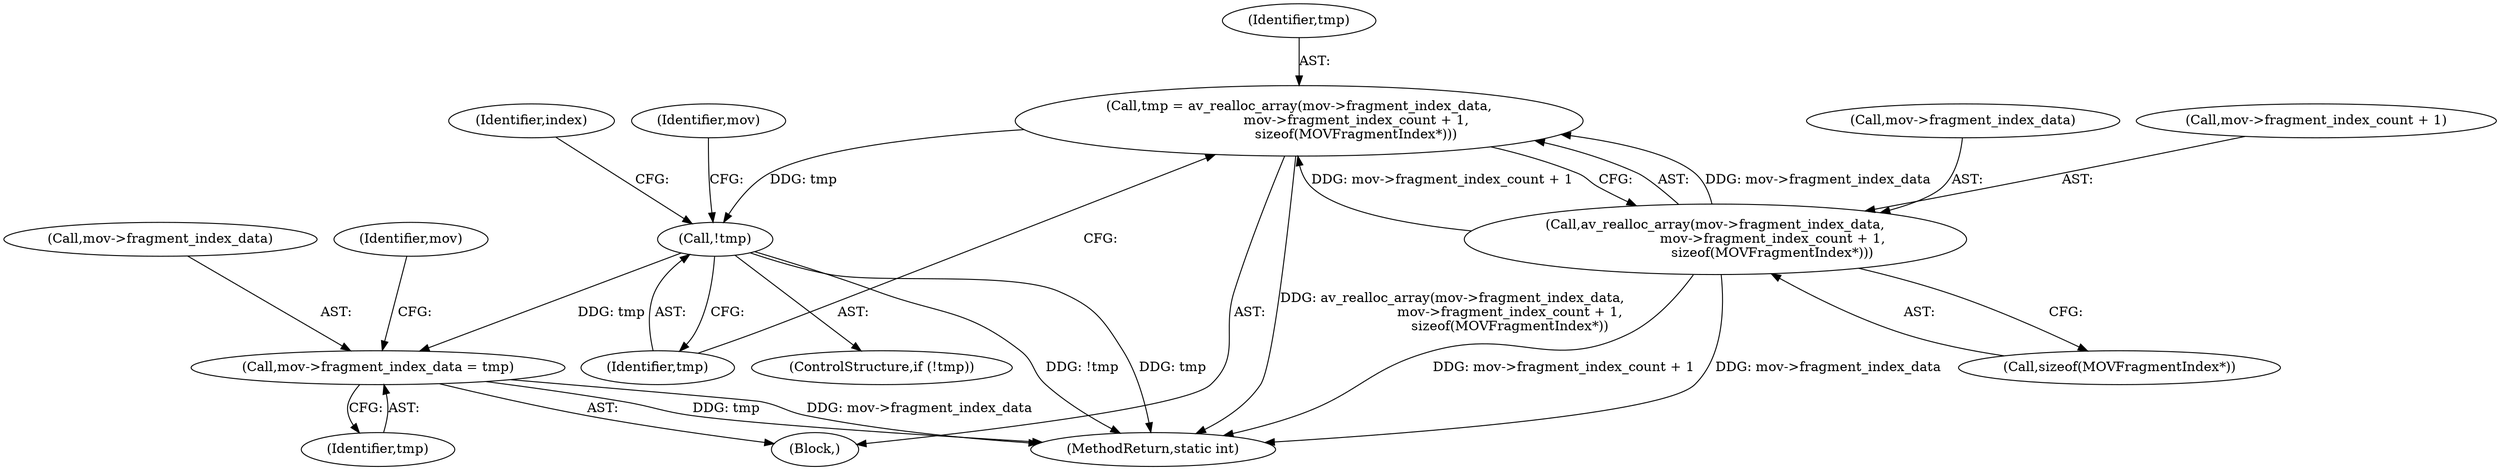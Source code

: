 digraph "0_FFmpeg_9cb4eb772839c5e1de2855d126bf74ff16d13382@API" {
"1000153" [label="(Call,tmp = av_realloc_array(mov->fragment_index_data,\n                           mov->fragment_index_count + 1,\n                           sizeof(MOVFragmentIndex*)))"];
"1000155" [label="(Call,av_realloc_array(mov->fragment_index_data,\n                           mov->fragment_index_count + 1,\n                           sizeof(MOVFragmentIndex*)))"];
"1000167" [label="(Call,!tmp)"];
"1000176" [label="(Call,mov->fragment_index_data = tmp)"];
"1000168" [label="(Identifier,tmp)"];
"1000167" [label="(Call,!tmp)"];
"1000156" [label="(Call,mov->fragment_index_data)"];
"1000176" [label="(Call,mov->fragment_index_data = tmp)"];
"1000180" [label="(Identifier,tmp)"];
"1000177" [label="(Call,mov->fragment_index_data)"];
"1000166" [label="(ControlStructure,if (!tmp))"];
"1000184" [label="(Identifier,mov)"];
"1000155" [label="(Call,av_realloc_array(mov->fragment_index_data,\n                           mov->fragment_index_count + 1,\n                           sizeof(MOVFragmentIndex*)))"];
"1000367" [label="(MethodReturn,static int)"];
"1000159" [label="(Call,mov->fragment_index_count + 1)"];
"1000154" [label="(Identifier,tmp)"];
"1000103" [label="(Block,)"];
"1000164" [label="(Call,sizeof(MOVFragmentIndex*))"];
"1000178" [label="(Identifier,mov)"];
"1000172" [label="(Identifier,index)"];
"1000153" [label="(Call,tmp = av_realloc_array(mov->fragment_index_data,\n                           mov->fragment_index_count + 1,\n                           sizeof(MOVFragmentIndex*)))"];
"1000153" -> "1000103"  [label="AST: "];
"1000153" -> "1000155"  [label="CFG: "];
"1000154" -> "1000153"  [label="AST: "];
"1000155" -> "1000153"  [label="AST: "];
"1000168" -> "1000153"  [label="CFG: "];
"1000153" -> "1000367"  [label="DDG: av_realloc_array(mov->fragment_index_data,\n                           mov->fragment_index_count + 1,\n                           sizeof(MOVFragmentIndex*))"];
"1000155" -> "1000153"  [label="DDG: mov->fragment_index_data"];
"1000155" -> "1000153"  [label="DDG: mov->fragment_index_count + 1"];
"1000153" -> "1000167"  [label="DDG: tmp"];
"1000155" -> "1000164"  [label="CFG: "];
"1000156" -> "1000155"  [label="AST: "];
"1000159" -> "1000155"  [label="AST: "];
"1000164" -> "1000155"  [label="AST: "];
"1000155" -> "1000367"  [label="DDG: mov->fragment_index_count + 1"];
"1000155" -> "1000367"  [label="DDG: mov->fragment_index_data"];
"1000167" -> "1000166"  [label="AST: "];
"1000167" -> "1000168"  [label="CFG: "];
"1000168" -> "1000167"  [label="AST: "];
"1000172" -> "1000167"  [label="CFG: "];
"1000178" -> "1000167"  [label="CFG: "];
"1000167" -> "1000367"  [label="DDG: tmp"];
"1000167" -> "1000367"  [label="DDG: !tmp"];
"1000167" -> "1000176"  [label="DDG: tmp"];
"1000176" -> "1000103"  [label="AST: "];
"1000176" -> "1000180"  [label="CFG: "];
"1000177" -> "1000176"  [label="AST: "];
"1000180" -> "1000176"  [label="AST: "];
"1000184" -> "1000176"  [label="CFG: "];
"1000176" -> "1000367"  [label="DDG: tmp"];
"1000176" -> "1000367"  [label="DDG: mov->fragment_index_data"];
}
